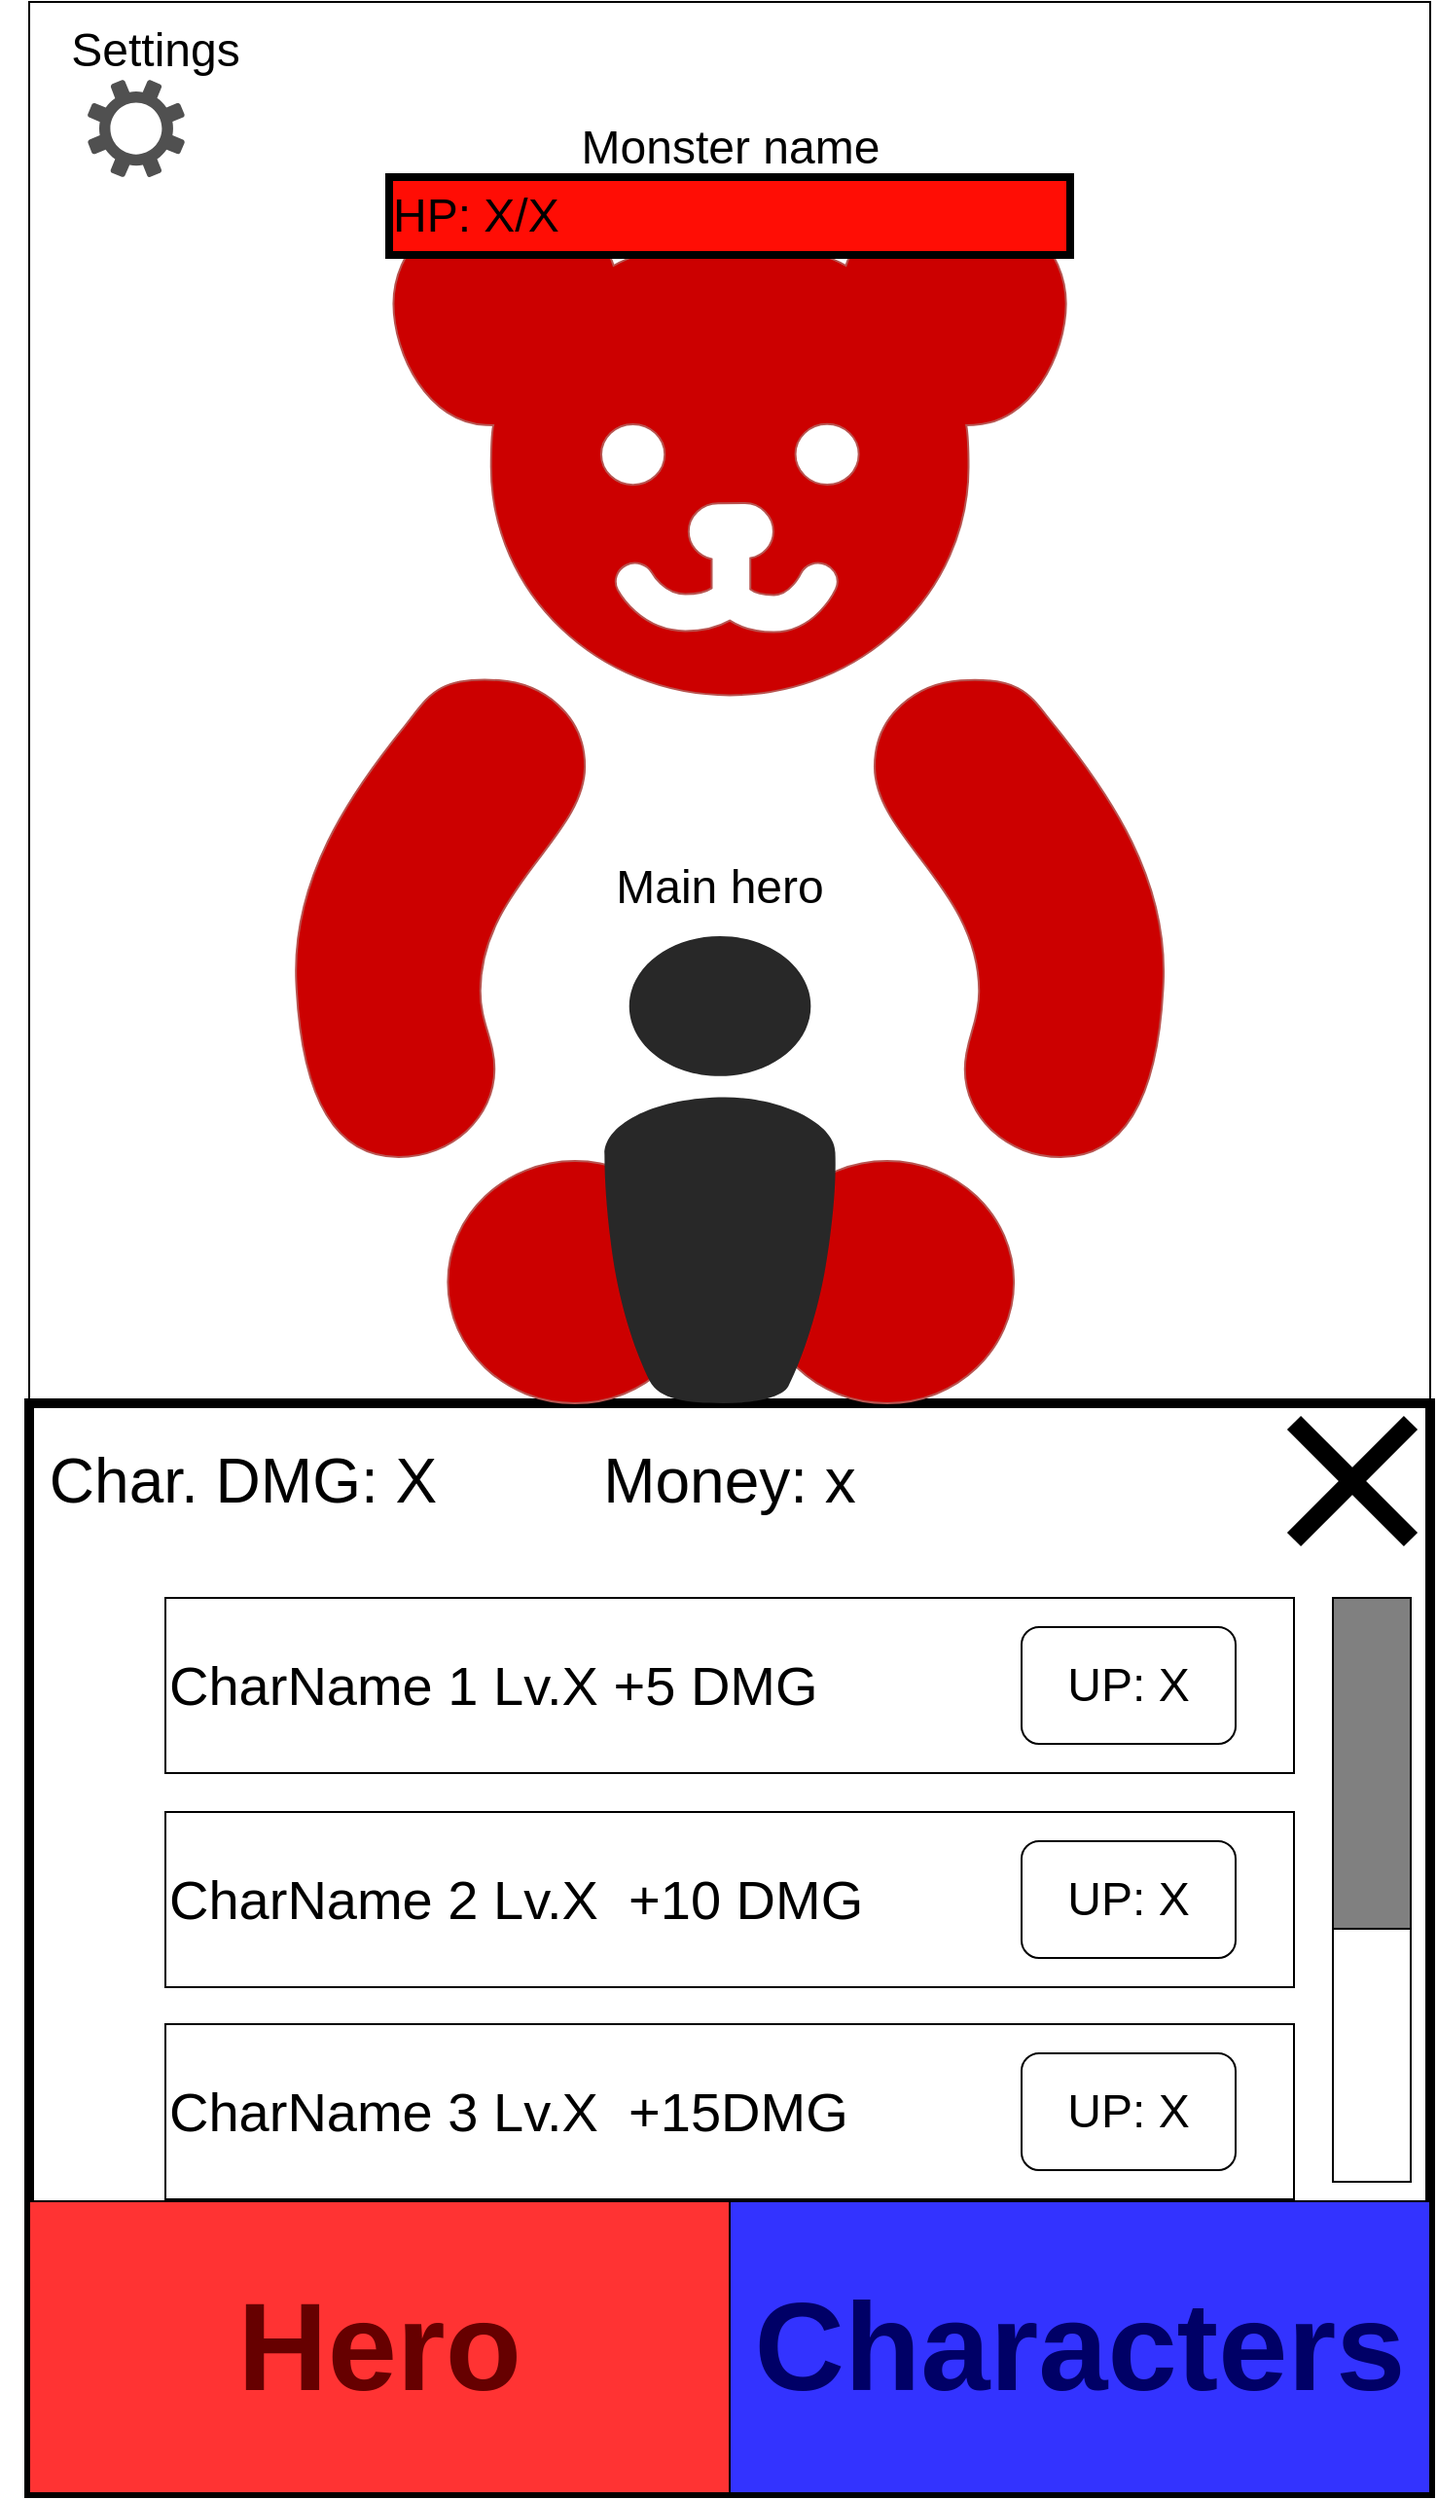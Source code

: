 <mxfile version="21.2.9" type="device">
  <diagram name="Page-1" id="Hl-342qwx88V2DNpd0W2">
    <mxGraphModel dx="1222" dy="711" grid="1" gridSize="10" guides="1" tooltips="1" connect="1" arrows="1" fold="1" page="1" pageScale="1" pageWidth="827" pageHeight="1169" math="0" shadow="0">
      <root>
        <mxCell id="0" />
        <mxCell id="1" parent="0" />
        <mxCell id="f44UP0L3Y_k1401drr73-1" value="" style="rounded=0;whiteSpace=wrap;html=1;" vertex="1" parent="1">
          <mxGeometry x="200" y="40" width="720" height="1280" as="geometry" />
        </mxCell>
        <mxCell id="f44UP0L3Y_k1401drr73-3" value="" style="rounded=0;whiteSpace=wrap;html=1;strokeWidth=5;" vertex="1" parent="1">
          <mxGeometry x="200" y="760" width="720" height="560" as="geometry" />
        </mxCell>
        <mxCell id="f44UP0L3Y_k1401drr73-4" value="Hero" style="rounded=0;whiteSpace=wrap;html=1;fontSize=64;fontColor=#660000;fillColor=#FF3333;fontStyle=1" vertex="1" parent="1">
          <mxGeometry x="200" y="1170" width="360" height="150" as="geometry" />
        </mxCell>
        <mxCell id="f44UP0L3Y_k1401drr73-5" value="Characters" style="rounded=0;whiteSpace=wrap;html=1;fontSize=64;fontColor=#000066;fillColor=#3333FF;fontStyle=1" vertex="1" parent="1">
          <mxGeometry x="560" y="1170" width="360" height="150" as="geometry" />
        </mxCell>
        <mxCell id="f44UP0L3Y_k1401drr73-9" value="" style="sketch=0;pointerEvents=1;shadow=0;dashed=0;html=1;strokeColor=none;labelPosition=center;verticalLabelPosition=bottom;verticalAlign=top;align=center;fillColor=#505050;shape=mxgraph.mscae.enterprise.settings" vertex="1" parent="1">
          <mxGeometry x="230" y="80" width="50" height="50" as="geometry" />
        </mxCell>
        <mxCell id="f44UP0L3Y_k1401drr73-10" value="Settings" style="text;html=1;strokeColor=none;fillColor=none;align=center;verticalAlign=middle;whiteSpace=wrap;rounded=0;fontSize=24;" vertex="1" parent="1">
          <mxGeometry x="200" y="50" width="130" height="30" as="geometry" />
        </mxCell>
        <mxCell id="f44UP0L3Y_k1401drr73-11" value="" style="shape=mxgraph.sysml.x;strokeWidth=10;" vertex="1" parent="1">
          <mxGeometry x="850" y="770" width="60" height="60" as="geometry" />
        </mxCell>
        <mxCell id="f44UP0L3Y_k1401drr73-12" value="CharName 1 Lv.X&lt;span style=&quot;white-space: pre; font-size: 28px;&quot;&gt;	&lt;/span&gt;+5 DMG&lt;span style=&quot;white-space: pre; font-size: 28px;&quot;&gt;	&lt;/span&gt;" style="rounded=0;whiteSpace=wrap;html=1;fontSize=28;align=left;" vertex="1" parent="1">
          <mxGeometry x="270" y="860" width="580" height="90" as="geometry" />
        </mxCell>
        <mxCell id="f44UP0L3Y_k1401drr73-13" value="UP: X" style="rounded=1;whiteSpace=wrap;html=1;fontSize=24;" vertex="1" parent="1">
          <mxGeometry x="710" y="875" width="110" height="60" as="geometry" />
        </mxCell>
        <mxCell id="f44UP0L3Y_k1401drr73-14" value="Money: x" style="rounded=0;whiteSpace=wrap;html=1;fontSize=32;strokeColor=none;" vertex="1" parent="1">
          <mxGeometry x="435" y="770" width="250" height="60" as="geometry" />
        </mxCell>
        <mxCell id="f44UP0L3Y_k1401drr73-15" value="CharName 2 Lv.X&lt;span style=&quot;font-size: 28px;&quot;&gt;	&lt;span style=&quot;white-space: pre;&quot;&gt;	&lt;/span&gt;&lt;/span&gt;+10 DMG" style="rounded=0;whiteSpace=wrap;html=1;fontSize=28;align=left;" vertex="1" parent="1">
          <mxGeometry x="270" y="970" width="580" height="90" as="geometry" />
        </mxCell>
        <mxCell id="f44UP0L3Y_k1401drr73-16" value="UP: X" style="rounded=1;whiteSpace=wrap;html=1;fontSize=24;" vertex="1" parent="1">
          <mxGeometry x="710" y="985" width="110" height="60" as="geometry" />
        </mxCell>
        <mxCell id="f44UP0L3Y_k1401drr73-17" value="" style="rounded=0;whiteSpace=wrap;html=1;fillColor=#808080;" vertex="1" parent="1">
          <mxGeometry x="870" y="860" width="40" height="170" as="geometry" />
        </mxCell>
        <mxCell id="f44UP0L3Y_k1401drr73-18" value="" style="rounded=0;whiteSpace=wrap;html=1;fillColor=none;" vertex="1" parent="1">
          <mxGeometry x="870" y="860" width="40" height="300" as="geometry" />
        </mxCell>
        <mxCell id="f44UP0L3Y_k1401drr73-19" value="CharName 3 Lv.X&lt;span style=&quot;&quot;&gt;	&lt;span style=&quot;white-space: pre;&quot;&gt;	&lt;/span&gt;&lt;/span&gt;+15DMG" style="rounded=0;whiteSpace=wrap;html=1;fontSize=28;align=left;" vertex="1" parent="1">
          <mxGeometry x="270" y="1079" width="580" height="90" as="geometry" />
        </mxCell>
        <mxCell id="f44UP0L3Y_k1401drr73-20" value="UP: X" style="rounded=1;whiteSpace=wrap;html=1;fontSize=24;" vertex="1" parent="1">
          <mxGeometry x="710" y="1094" width="110" height="60" as="geometry" />
        </mxCell>
        <mxCell id="f44UP0L3Y_k1401drr73-21" value="Char. DMG: X" style="rounded=0;whiteSpace=wrap;html=1;fontSize=32;strokeColor=none;fillColor=none;" vertex="1" parent="1">
          <mxGeometry x="185" y="770" width="250" height="60" as="geometry" />
        </mxCell>
        <mxCell id="f44UP0L3Y_k1401drr73-22" value="Monster name" style="text;html=1;strokeColor=none;fillColor=none;align=center;verticalAlign=middle;whiteSpace=wrap;rounded=0;fontSize=24;" vertex="1" parent="1">
          <mxGeometry x="477.5" y="100" width="165" height="30" as="geometry" />
        </mxCell>
        <mxCell id="f44UP0L3Y_k1401drr73-30" value="" style="shape=mxgraph.signs.animals.teddy_bear;html=1;pointerEvents=1;fillColor=#CC0000;strokeColor=#b85450;verticalLabelPosition=bottom;verticalAlign=top;align=center;" vertex="1" parent="1">
          <mxGeometry x="335" y="140" width="450" height="620" as="geometry" />
        </mxCell>
        <mxCell id="f44UP0L3Y_k1401drr73-31" value="HP: X/X" style="rounded=0;whiteSpace=wrap;html=1;fillColor=#FF0D05;strokeWidth=4;fontSize=24;align=left;" vertex="1" parent="1">
          <mxGeometry x="385" y="130" width="350" height="40" as="geometry" />
        </mxCell>
        <mxCell id="f44UP0L3Y_k1401drr73-27" value="" style="group" vertex="1" connectable="0" parent="1">
          <mxGeometry x="490" y="480" width="130" height="280" as="geometry" />
        </mxCell>
        <mxCell id="f44UP0L3Y_k1401drr73-6" value="" style="verticalLabelPosition=bottom;sketch=0;html=1;fillColor=#282828;strokeColor=none;verticalAlign=top;pointerEvents=1;align=center;shape=mxgraph.cisco_safe.people_places_things_icons.icon8;" vertex="1" parent="f44UP0L3Y_k1401drr73-27">
          <mxGeometry x="5" y="40" width="120" height="240" as="geometry" />
        </mxCell>
        <mxCell id="f44UP0L3Y_k1401drr73-7" value="Main hero" style="text;html=1;strokeColor=none;fillColor=none;align=center;verticalAlign=middle;whiteSpace=wrap;rounded=0;fontSize=24;" vertex="1" parent="f44UP0L3Y_k1401drr73-27">
          <mxGeometry width="130" height="30" as="geometry" />
        </mxCell>
      </root>
    </mxGraphModel>
  </diagram>
</mxfile>
